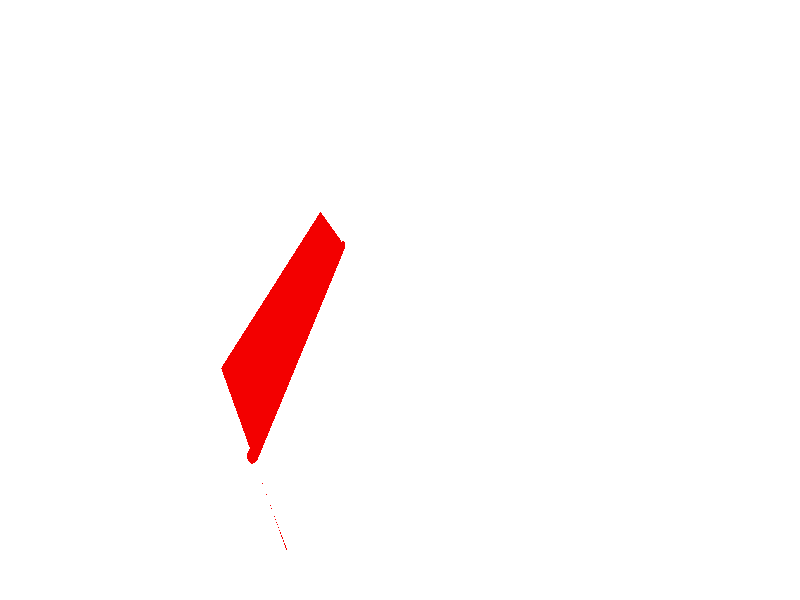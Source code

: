//
// streifen.pov -- visualisierung eines Streifens
//
// (c) 2017 Prof Dr Andreas Müller, Hochschule Rapperswil
//
#include "colors.inc"

#declare imagescale = 0.6;

#declare ymax = 2.3;
#declare xmin = -1;
#declare xmax = 2;

camera {
        location <3.3, 1.1, 4.2>
        look_at <(xmin + xmax) / 2, 0, ymax / 2>
        right 16/9 * x * imagescale
        up y * imagescale
}

light_source { <10, 10, 10> color White }
sky_sphere {
        pigment {
                color <1,1,1>
        }
}

#declare achsenkopflaenge = 0.1;
#declare achsendurchmesser = 0.02;
#declare a = 5;

#macro achse(from, to)
#declare dirvector = to - from;
#declare dirvector = achsenkopflaenge * vnormalize(dirvector);
        cylinder {
                from - dirvector,
                to   + dirvector,
                achsendurchmesser
        }
        cone {
                to +     dirvector, 2 * achsendurchmesser,
                to + 2 * dirvector, 0
        }
#end

union {
	achse(<xmin,0,0>, <xmax,0,0>)
	achse(< 0,0,0>, <0,0,ymax>)
	achse(< 0,-1,0>, <0,1,0>)
	pigment {
                color White
        }
}

#declare streifenbreite = 0.2;

#declare xstep = 0.05;
#declare ystep = 0.05;

#macro u1(xx, yy)
	<xx, (1/a) * sin(a * (xx - yy)), yy>
#end

#macro u2(xx, yy)
	<xx, (xx - yy) / (1 + (xx - yy) * (xx - yy)), yy>
#end

union {
	mesh {
#declare xx = xmin;
#while (xx < xmax - xstep / 2)
	#declare yy = 0;
	#while (yy < ymax - ystep/2)
		triangle {
			u1(xx, yy),
			u1(xx + xstep, yy),
			u1(xx + xstep, yy + ystep)
		}
		triangle {
			u1(xx, yy),
			u1(xx + xstep, yy + ystep),
			u1(xx, yy + ystep)
		}
		#declare yy = yy + ystep;
	#end
	#declare xx = xx + xstep;
#end
	}
	pigment {
		color rgbf<1,1.2,1,0.3>
	}
}

union {
	mesh {
#declare xx = xmin;
#while (xx < xmax - xstep / 2)
	#declare yy = 0;
	#while (yy < ymax - ystep/2)
		triangle {
			u2(xx, yy),
			u2(xx + xstep, yy),
			u2(xx + xstep, yy + ystep)
		}
		triangle {
			u2(xx, yy),
			u2(xx + xstep, yy + ystep),
			u2(xx, yy + ystep)
		}
		#declare yy = yy + ystep;
	#end
	#declare xx = xx + xstep;
#end
	}
	pigment {
		color rgbf<1,1,1.2,0.3>
	}
}

union {
	cylinder {
		<0, 0, 0>, <2, 0, 2>, achsendurchmesser
	}
	sphere { <0, 0, 0>, achsendurchmesser }
	sphere { <2, 0, 2>, achsendurchmesser }
	mesh {
		triangle {
			<streifenbreite, streifenbreite, 0>,
			<2, streifenbreite, 2 - streifenbreite>,
			<2, -streifenbreite, 2 + streifenbreite>
		}
		triangle {
			<-streifenbreite, -streifenbreite, 0>,
			<streifenbreite, streifenbreite, 0>,
			<2, -streifenbreite, 2 + streifenbreite>
		}
	}
	pigment {
                color rgbf<0.9,0,0,0.8>
        }
}


